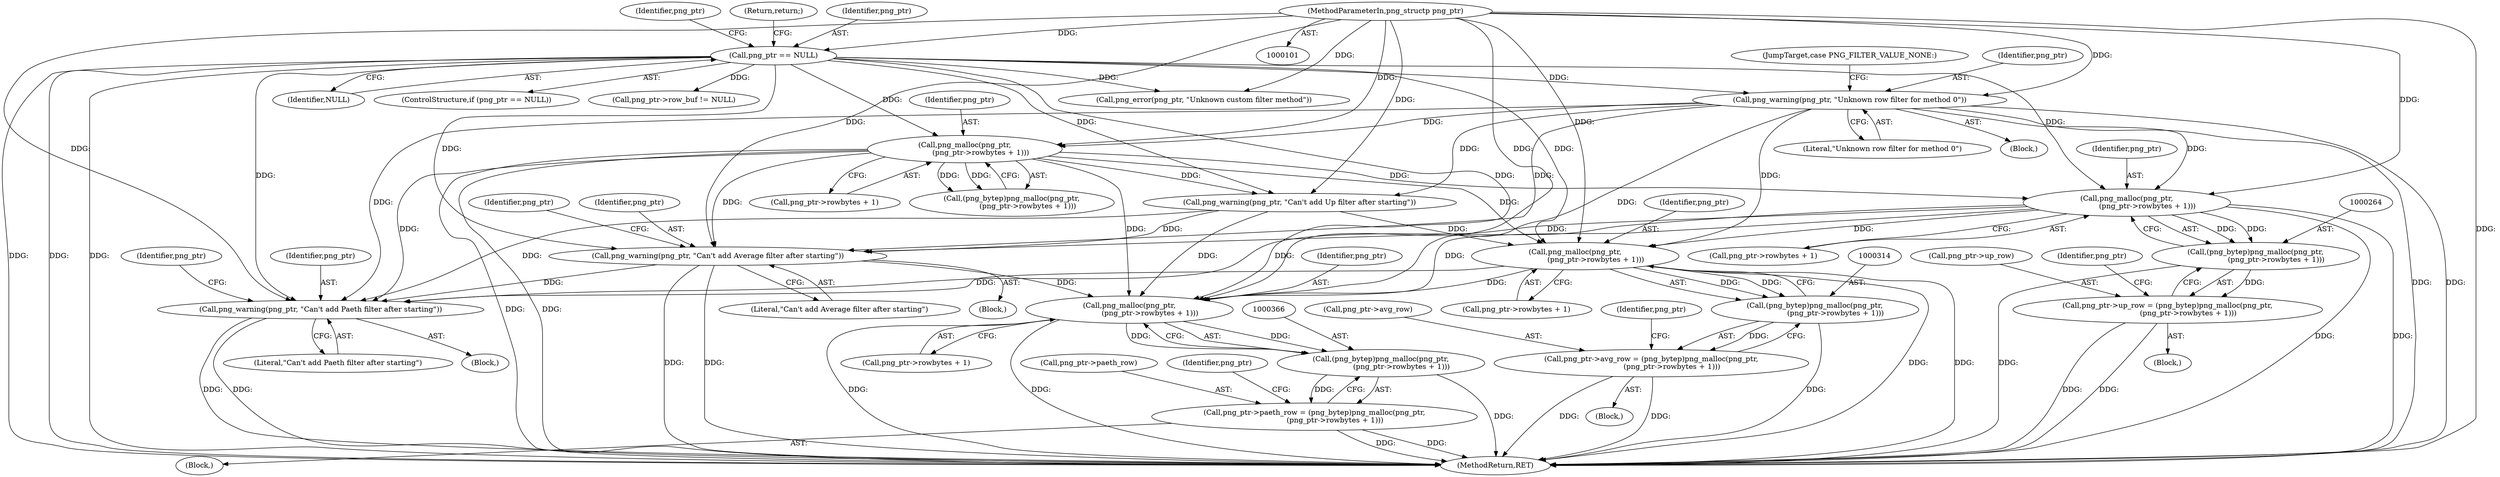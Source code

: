 digraph "0_Chrome_7f3d85b096f66870a15b37c2f40b219b2e292693_25@API" {
"1000265" [label="(Call,png_malloc(png_ptr,\n                  (png_ptr->rowbytes + 1)))"];
"1000215" [label="(Call,png_malloc(png_ptr,\n              (png_ptr->rowbytes + 1)))"];
"1000142" [label="(Call,png_warning(png_ptr, \"Unknown row filter for method 0\"))"];
"1000110" [label="(Call,png_ptr == NULL)"];
"1000102" [label="(MethodParameterIn,png_structp png_ptr)"];
"1000263" [label="(Call,(png_bytep)png_malloc(png_ptr,\n                  (png_ptr->rowbytes + 1)))"];
"1000259" [label="(Call,png_ptr->up_row = (png_bytep)png_malloc(png_ptr,\n                  (png_ptr->rowbytes + 1)))"];
"1000299" [label="(Call,png_warning(png_ptr, \"Can't add Average filter after starting\"))"];
"1000349" [label="(Call,png_warning(png_ptr, \"Can't add Paeth filter after starting\"))"];
"1000367" [label="(Call,png_malloc(png_ptr,\n                  (png_ptr->rowbytes + 1)))"];
"1000365" [label="(Call,(png_bytep)png_malloc(png_ptr,\n                  (png_ptr->rowbytes + 1)))"];
"1000361" [label="(Call,png_ptr->paeth_row = (png_bytep)png_malloc(png_ptr,\n                  (png_ptr->rowbytes + 1)))"];
"1000315" [label="(Call,png_malloc(png_ptr,\n                  (png_ptr->rowbytes + 1)))"];
"1000313" [label="(Call,(png_bytep)png_malloc(png_ptr,\n                  (png_ptr->rowbytes + 1)))"];
"1000309" [label="(Call,png_ptr->avg_row = (png_bytep)png_malloc(png_ptr,\n                  (png_ptr->rowbytes + 1)))"];
"1000396" [label="(MethodReturn,RET)"];
"1000365" [label="(Call,(png_bytep)png_malloc(png_ptr,\n                  (png_ptr->rowbytes + 1)))"];
"1000369" [label="(Call,png_ptr->rowbytes + 1)"];
"1000249" [label="(Call,png_warning(png_ptr, \"Can't add Up filter after starting\"))"];
"1000259" [label="(Call,png_ptr->up_row = (png_bytep)png_malloc(png_ptr,\n                  (png_ptr->rowbytes + 1)))"];
"1000354" [label="(Identifier,png_ptr)"];
"1000362" [label="(Call,png_ptr->paeth_row)"];
"1000350" [label="(Identifier,png_ptr)"];
"1000142" [label="(Call,png_warning(png_ptr, \"Unknown row filter for method 0\"))"];
"1000138" [label="(Block,)"];
"1000315" [label="(Call,png_malloc(png_ptr,\n                  (png_ptr->rowbytes + 1)))"];
"1000110" [label="(Call,png_ptr == NULL)"];
"1000348" [label="(Block,)"];
"1000316" [label="(Identifier,png_ptr)"];
"1000265" [label="(Call,png_malloc(png_ptr,\n                  (png_ptr->rowbytes + 1)))"];
"1000118" [label="(Identifier,png_ptr)"];
"1000267" [label="(Call,png_ptr->rowbytes + 1)"];
"1000325" [label="(Identifier,png_ptr)"];
"1000300" [label="(Identifier,png_ptr)"];
"1000266" [label="(Identifier,png_ptr)"];
"1000301" [label="(Literal,\"Can't add Average filter after starting\")"];
"1000258" [label="(Block,)"];
"1000308" [label="(Block,)"];
"1000113" [label="(Return,return;)"];
"1000317" [label="(Call,png_ptr->rowbytes + 1)"];
"1000216" [label="(Identifier,png_ptr)"];
"1000351" [label="(Literal,\"Can't add Paeth filter after starting\")"];
"1000111" [label="(Identifier,png_ptr)"];
"1000349" [label="(Call,png_warning(png_ptr, \"Can't add Paeth filter after starting\"))"];
"1000275" [label="(Identifier,png_ptr)"];
"1000377" [label="(Identifier,png_ptr)"];
"1000112" [label="(Identifier,NULL)"];
"1000310" [label="(Call,png_ptr->avg_row)"];
"1000260" [label="(Call,png_ptr->up_row)"];
"1000309" [label="(Call,png_ptr->avg_row = (png_bytep)png_malloc(png_ptr,\n                  (png_ptr->rowbytes + 1)))"];
"1000313" [label="(Call,(png_bytep)png_malloc(png_ptr,\n                  (png_ptr->rowbytes + 1)))"];
"1000145" [label="(JumpTarget,case PNG_FILTER_VALUE_NONE:)"];
"1000298" [label="(Block,)"];
"1000367" [label="(Call,png_malloc(png_ptr,\n                  (png_ptr->rowbytes + 1)))"];
"1000102" [label="(MethodParameterIn,png_structp png_ptr)"];
"1000263" [label="(Call,(png_bytep)png_malloc(png_ptr,\n                  (png_ptr->rowbytes + 1)))"];
"1000304" [label="(Identifier,png_ptr)"];
"1000360" [label="(Block,)"];
"1000393" [label="(Call,png_error(png_ptr, \"Unknown custom filter method\"))"];
"1000217" [label="(Call,png_ptr->rowbytes + 1)"];
"1000143" [label="(Identifier,png_ptr)"];
"1000299" [label="(Call,png_warning(png_ptr, \"Can't add Average filter after starting\"))"];
"1000361" [label="(Call,png_ptr->paeth_row = (png_bytep)png_malloc(png_ptr,\n                  (png_ptr->rowbytes + 1)))"];
"1000213" [label="(Call,(png_bytep)png_malloc(png_ptr,\n              (png_ptr->rowbytes + 1)))"];
"1000109" [label="(ControlStructure,if (png_ptr == NULL))"];
"1000190" [label="(Call,png_ptr->row_buf != NULL)"];
"1000368" [label="(Identifier,png_ptr)"];
"1000215" [label="(Call,png_malloc(png_ptr,\n              (png_ptr->rowbytes + 1)))"];
"1000144" [label="(Literal,\"Unknown row filter for method 0\")"];
"1000265" -> "1000263"  [label="AST: "];
"1000265" -> "1000267"  [label="CFG: "];
"1000266" -> "1000265"  [label="AST: "];
"1000267" -> "1000265"  [label="AST: "];
"1000263" -> "1000265"  [label="CFG: "];
"1000265" -> "1000396"  [label="DDG: "];
"1000265" -> "1000396"  [label="DDG: "];
"1000265" -> "1000263"  [label="DDG: "];
"1000265" -> "1000263"  [label="DDG: "];
"1000215" -> "1000265"  [label="DDG: "];
"1000142" -> "1000265"  [label="DDG: "];
"1000110" -> "1000265"  [label="DDG: "];
"1000102" -> "1000265"  [label="DDG: "];
"1000265" -> "1000299"  [label="DDG: "];
"1000265" -> "1000315"  [label="DDG: "];
"1000265" -> "1000349"  [label="DDG: "];
"1000265" -> "1000367"  [label="DDG: "];
"1000215" -> "1000213"  [label="AST: "];
"1000215" -> "1000217"  [label="CFG: "];
"1000216" -> "1000215"  [label="AST: "];
"1000217" -> "1000215"  [label="AST: "];
"1000213" -> "1000215"  [label="CFG: "];
"1000215" -> "1000396"  [label="DDG: "];
"1000215" -> "1000396"  [label="DDG: "];
"1000215" -> "1000213"  [label="DDG: "];
"1000215" -> "1000213"  [label="DDG: "];
"1000142" -> "1000215"  [label="DDG: "];
"1000110" -> "1000215"  [label="DDG: "];
"1000102" -> "1000215"  [label="DDG: "];
"1000215" -> "1000249"  [label="DDG: "];
"1000215" -> "1000299"  [label="DDG: "];
"1000215" -> "1000315"  [label="DDG: "];
"1000215" -> "1000349"  [label="DDG: "];
"1000215" -> "1000367"  [label="DDG: "];
"1000142" -> "1000138"  [label="AST: "];
"1000142" -> "1000144"  [label="CFG: "];
"1000143" -> "1000142"  [label="AST: "];
"1000144" -> "1000142"  [label="AST: "];
"1000145" -> "1000142"  [label="CFG: "];
"1000142" -> "1000396"  [label="DDG: "];
"1000142" -> "1000396"  [label="DDG: "];
"1000110" -> "1000142"  [label="DDG: "];
"1000102" -> "1000142"  [label="DDG: "];
"1000142" -> "1000249"  [label="DDG: "];
"1000142" -> "1000299"  [label="DDG: "];
"1000142" -> "1000315"  [label="DDG: "];
"1000142" -> "1000349"  [label="DDG: "];
"1000142" -> "1000367"  [label="DDG: "];
"1000110" -> "1000109"  [label="AST: "];
"1000110" -> "1000112"  [label="CFG: "];
"1000111" -> "1000110"  [label="AST: "];
"1000112" -> "1000110"  [label="AST: "];
"1000113" -> "1000110"  [label="CFG: "];
"1000118" -> "1000110"  [label="CFG: "];
"1000110" -> "1000396"  [label="DDG: "];
"1000110" -> "1000396"  [label="DDG: "];
"1000110" -> "1000396"  [label="DDG: "];
"1000102" -> "1000110"  [label="DDG: "];
"1000110" -> "1000190"  [label="DDG: "];
"1000110" -> "1000249"  [label="DDG: "];
"1000110" -> "1000299"  [label="DDG: "];
"1000110" -> "1000315"  [label="DDG: "];
"1000110" -> "1000349"  [label="DDG: "];
"1000110" -> "1000367"  [label="DDG: "];
"1000110" -> "1000393"  [label="DDG: "];
"1000102" -> "1000101"  [label="AST: "];
"1000102" -> "1000396"  [label="DDG: "];
"1000102" -> "1000249"  [label="DDG: "];
"1000102" -> "1000299"  [label="DDG: "];
"1000102" -> "1000315"  [label="DDG: "];
"1000102" -> "1000349"  [label="DDG: "];
"1000102" -> "1000367"  [label="DDG: "];
"1000102" -> "1000393"  [label="DDG: "];
"1000263" -> "1000259"  [label="AST: "];
"1000264" -> "1000263"  [label="AST: "];
"1000259" -> "1000263"  [label="CFG: "];
"1000263" -> "1000396"  [label="DDG: "];
"1000263" -> "1000259"  [label="DDG: "];
"1000259" -> "1000258"  [label="AST: "];
"1000260" -> "1000259"  [label="AST: "];
"1000275" -> "1000259"  [label="CFG: "];
"1000259" -> "1000396"  [label="DDG: "];
"1000259" -> "1000396"  [label="DDG: "];
"1000299" -> "1000298"  [label="AST: "];
"1000299" -> "1000301"  [label="CFG: "];
"1000300" -> "1000299"  [label="AST: "];
"1000301" -> "1000299"  [label="AST: "];
"1000304" -> "1000299"  [label="CFG: "];
"1000299" -> "1000396"  [label="DDG: "];
"1000299" -> "1000396"  [label="DDG: "];
"1000249" -> "1000299"  [label="DDG: "];
"1000299" -> "1000349"  [label="DDG: "];
"1000299" -> "1000367"  [label="DDG: "];
"1000349" -> "1000348"  [label="AST: "];
"1000349" -> "1000351"  [label="CFG: "];
"1000350" -> "1000349"  [label="AST: "];
"1000351" -> "1000349"  [label="AST: "];
"1000354" -> "1000349"  [label="CFG: "];
"1000349" -> "1000396"  [label="DDG: "];
"1000349" -> "1000396"  [label="DDG: "];
"1000315" -> "1000349"  [label="DDG: "];
"1000249" -> "1000349"  [label="DDG: "];
"1000367" -> "1000365"  [label="AST: "];
"1000367" -> "1000369"  [label="CFG: "];
"1000368" -> "1000367"  [label="AST: "];
"1000369" -> "1000367"  [label="AST: "];
"1000365" -> "1000367"  [label="CFG: "];
"1000367" -> "1000396"  [label="DDG: "];
"1000367" -> "1000396"  [label="DDG: "];
"1000367" -> "1000365"  [label="DDG: "];
"1000367" -> "1000365"  [label="DDG: "];
"1000315" -> "1000367"  [label="DDG: "];
"1000249" -> "1000367"  [label="DDG: "];
"1000365" -> "1000361"  [label="AST: "];
"1000366" -> "1000365"  [label="AST: "];
"1000361" -> "1000365"  [label="CFG: "];
"1000365" -> "1000396"  [label="DDG: "];
"1000365" -> "1000361"  [label="DDG: "];
"1000361" -> "1000360"  [label="AST: "];
"1000362" -> "1000361"  [label="AST: "];
"1000377" -> "1000361"  [label="CFG: "];
"1000361" -> "1000396"  [label="DDG: "];
"1000361" -> "1000396"  [label="DDG: "];
"1000315" -> "1000313"  [label="AST: "];
"1000315" -> "1000317"  [label="CFG: "];
"1000316" -> "1000315"  [label="AST: "];
"1000317" -> "1000315"  [label="AST: "];
"1000313" -> "1000315"  [label="CFG: "];
"1000315" -> "1000396"  [label="DDG: "];
"1000315" -> "1000396"  [label="DDG: "];
"1000315" -> "1000313"  [label="DDG: "];
"1000315" -> "1000313"  [label="DDG: "];
"1000249" -> "1000315"  [label="DDG: "];
"1000313" -> "1000309"  [label="AST: "];
"1000314" -> "1000313"  [label="AST: "];
"1000309" -> "1000313"  [label="CFG: "];
"1000313" -> "1000396"  [label="DDG: "];
"1000313" -> "1000309"  [label="DDG: "];
"1000309" -> "1000308"  [label="AST: "];
"1000310" -> "1000309"  [label="AST: "];
"1000325" -> "1000309"  [label="CFG: "];
"1000309" -> "1000396"  [label="DDG: "];
"1000309" -> "1000396"  [label="DDG: "];
}
